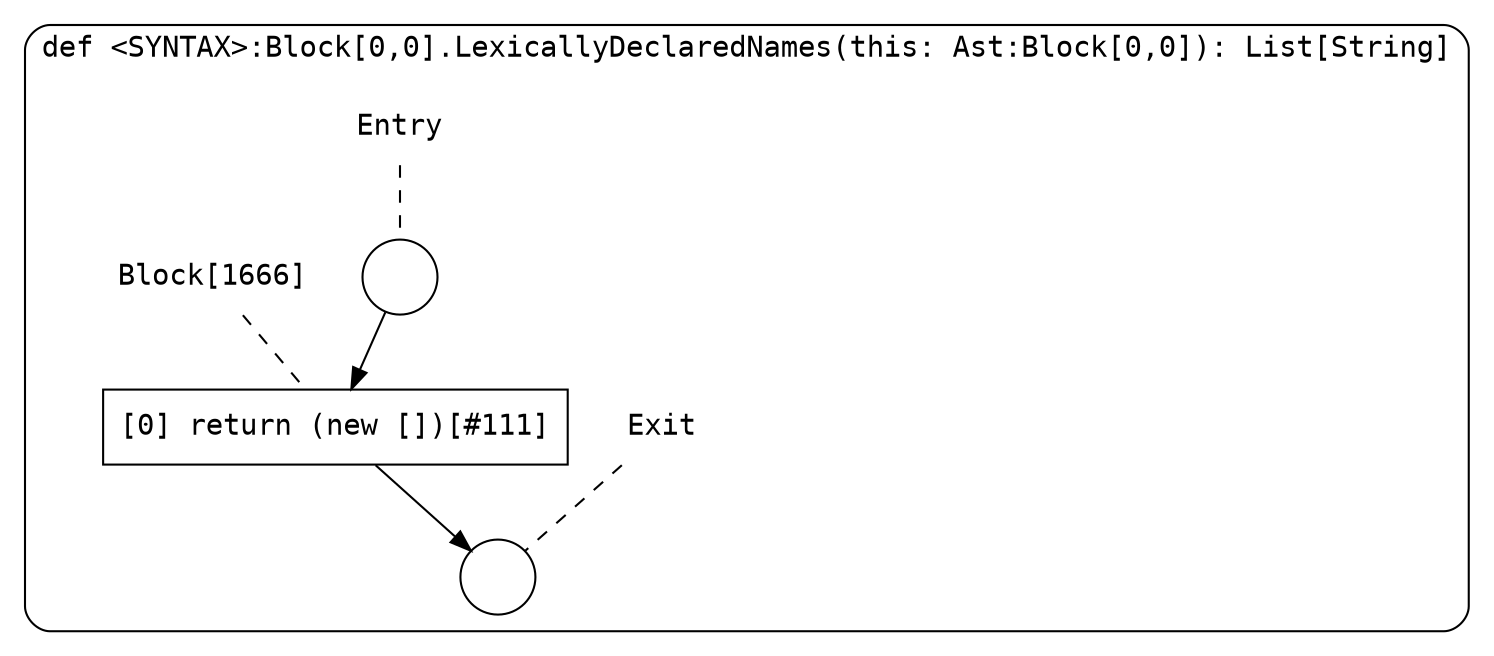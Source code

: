 digraph {
  graph [fontname = "Consolas"]
  node [fontname = "Consolas"]
  edge [fontname = "Consolas"]
  subgraph cluster256 {
    label = "def <SYNTAX>:Block[0,0].LexicallyDeclaredNames(this: Ast:Block[0,0]): List[String]"
    style = rounded
    cluster256_entry_name [shape=none, label=<<font color="black">Entry</font>>]
    cluster256_entry_name -> cluster256_entry [arrowhead=none, color="black", style=dashed]
    cluster256_entry [shape=circle label=" " color="black" fillcolor="white" style=filled]
    cluster256_entry -> node1666 [color="black"]
    cluster256_exit_name [shape=none, label=<<font color="black">Exit</font>>]
    cluster256_exit_name -> cluster256_exit [arrowhead=none, color="black", style=dashed]
    cluster256_exit [shape=circle label=" " color="black" fillcolor="white" style=filled]
    node1666_name [shape=none, label=<<font color="black">Block[1666]</font>>]
    node1666_name -> node1666 [arrowhead=none, color="black", style=dashed]
    node1666 [shape=box, label=<<font color="black">[0] return (new [])[#111]<BR ALIGN="LEFT"/></font>> color="black" fillcolor="white", style=filled]
    node1666 -> cluster256_exit [color="black"]
  }
}